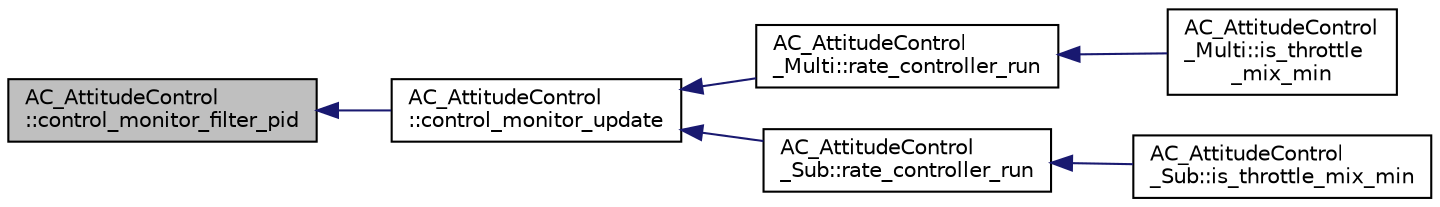 digraph "AC_AttitudeControl::control_monitor_filter_pid"
{
 // INTERACTIVE_SVG=YES
  edge [fontname="Helvetica",fontsize="10",labelfontname="Helvetica",labelfontsize="10"];
  node [fontname="Helvetica",fontsize="10",shape=record];
  rankdir="LR";
  Node1 [label="AC_AttitudeControl\l::control_monitor_filter_pid",height=0.2,width=0.4,color="black", fillcolor="grey75", style="filled", fontcolor="black"];
  Node1 -> Node2 [dir="back",color="midnightblue",fontsize="10",style="solid",fontname="Helvetica"];
  Node2 [label="AC_AttitudeControl\l::control_monitor_update",height=0.2,width=0.4,color="black", fillcolor="white", style="filled",URL="$classAC__AttitudeControl.html#a487553ac1448b6ba791d029c9cf18dac"];
  Node2 -> Node3 [dir="back",color="midnightblue",fontsize="10",style="solid",fontname="Helvetica"];
  Node3 [label="AC_AttitudeControl\l_Multi::rate_controller_run",height=0.2,width=0.4,color="black", fillcolor="white", style="filled",URL="$classAC__AttitudeControl__Multi.html#a5b0f032a592442fb04a83ac254442b4c"];
  Node3 -> Node4 [dir="back",color="midnightblue",fontsize="10",style="solid",fontname="Helvetica"];
  Node4 [label="AC_AttitudeControl\l_Multi::is_throttle\l_mix_min",height=0.2,width=0.4,color="black", fillcolor="white", style="filled",URL="$classAC__AttitudeControl__Multi.html#a6318b45690210c7514bb5aae5dfd0904"];
  Node2 -> Node5 [dir="back",color="midnightblue",fontsize="10",style="solid",fontname="Helvetica"];
  Node5 [label="AC_AttitudeControl\l_Sub::rate_controller_run",height=0.2,width=0.4,color="black", fillcolor="white", style="filled",URL="$classAC__AttitudeControl__Sub.html#a448de11eb6f1caa81c9195c8e958ca37"];
  Node5 -> Node6 [dir="back",color="midnightblue",fontsize="10",style="solid",fontname="Helvetica"];
  Node6 [label="AC_AttitudeControl\l_Sub::is_throttle_mix_min",height=0.2,width=0.4,color="black", fillcolor="white", style="filled",URL="$classAC__AttitudeControl__Sub.html#a5d384f89e97c92b0c0d62277b2de982e"];
}
